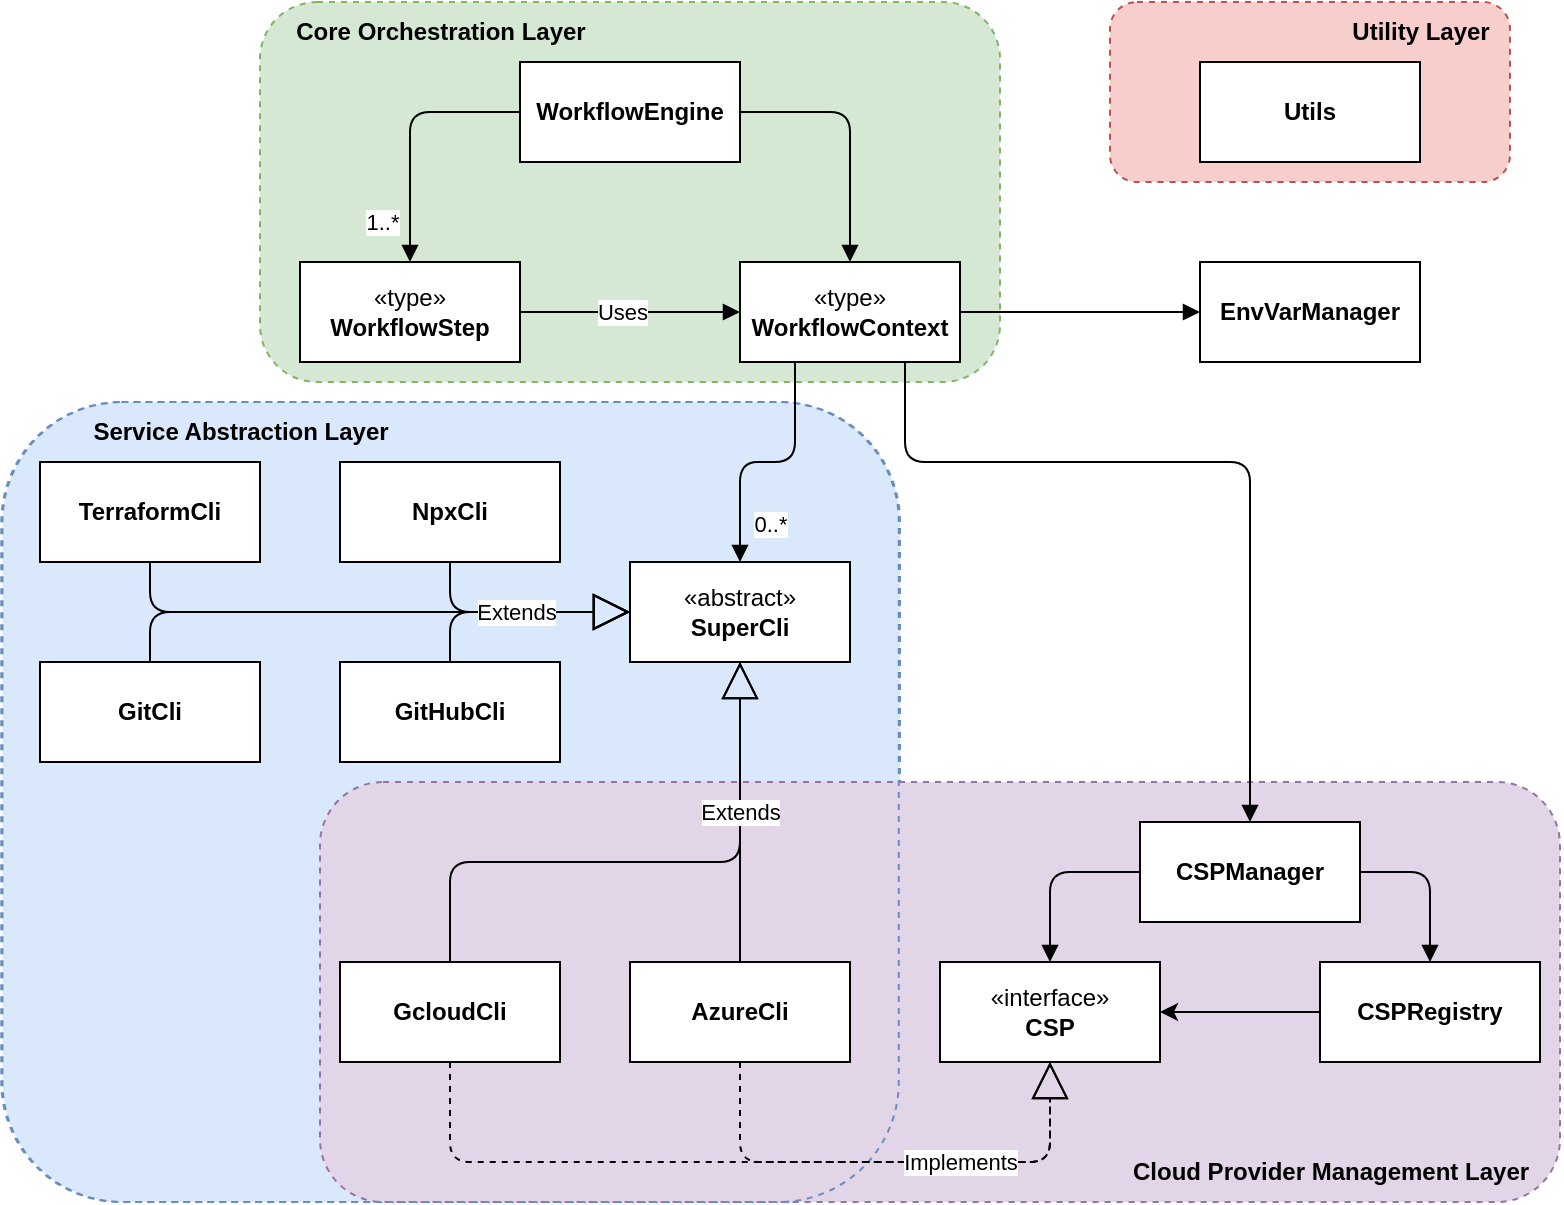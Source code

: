<mxfile>
    <diagram id="423UZ18-2qW-7-T26Xhx" name="Page-1">
        <mxGraphModel dx="983" dy="921" grid="1" gridSize="10" guides="1" tooltips="1" connect="1" arrows="1" fold="1" page="1" pageScale="1" pageWidth="850" pageHeight="1100" math="0" shadow="0">
            <root>
                <mxCell id="0"/>
                <mxCell id="1" parent="0"/>
                <mxCell id="124" value="" style="rounded=1;whiteSpace=wrap;html=1;dashed=1;fillColor=#f8cecc;strokeColor=#b85450;" vertex="1" parent="1">
                    <mxGeometry x="595" y="50" width="200" height="90" as="geometry"/>
                </mxCell>
                <mxCell id="77" value="" style="rounded=1;whiteSpace=wrap;html=1;dashed=1;fillColor=#dae8fc;strokeColor=#6c8ebf;" parent="1" vertex="1">
                    <mxGeometry x="41.25" y="250" width="448.75" height="400" as="geometry"/>
                </mxCell>
                <mxCell id="94" value="" style="rounded=1;whiteSpace=wrap;html=1;dashed=1;fillColor=#e1d5e7;strokeColor=#9673a6;" parent="1" vertex="1">
                    <mxGeometry x="200" y="440" width="620" height="210" as="geometry"/>
                </mxCell>
                <mxCell id="96" value="" style="rounded=1;whiteSpace=wrap;html=1;dashed=1;fillColor=none;strokeColor=#6c8ebf;" parent="1" vertex="1">
                    <mxGeometry x="40.63" y="250" width="448.75" height="400" as="geometry"/>
                </mxCell>
                <mxCell id="95" value="" style="rounded=1;whiteSpace=wrap;html=1;dashed=1;fillColor=#d5e8d4;strokeColor=#82b366;" parent="1" vertex="1">
                    <mxGeometry x="170" y="50" width="370" height="190" as="geometry"/>
                </mxCell>
                <mxCell id="2" value="&lt;b&gt;Utils&lt;/b&gt;" style="html=1;whiteSpace=wrap;" parent="1" vertex="1">
                    <mxGeometry x="640" y="80" width="110" height="50" as="geometry"/>
                </mxCell>
                <mxCell id="3" value="&lt;b&gt;WorkflowEngine&lt;/b&gt;" style="html=1;whiteSpace=wrap;" parent="1" vertex="1">
                    <mxGeometry x="300" y="80" width="110" height="50" as="geometry"/>
                </mxCell>
                <mxCell id="5" value="«type»&lt;br&gt;&lt;b&gt;WorkflowStep&lt;/b&gt;" style="html=1;whiteSpace=wrap;" parent="1" vertex="1">
                    <mxGeometry x="190" y="180" width="110" height="50" as="geometry"/>
                </mxCell>
                <mxCell id="6" value="«type»&lt;br&gt;&lt;b&gt;WorkflowContext&lt;/b&gt;" style="html=1;whiteSpace=wrap;" parent="1" vertex="1">
                    <mxGeometry x="410" y="180" width="110" height="50" as="geometry"/>
                </mxCell>
                <mxCell id="7" value="&lt;b&gt;EnvVarManager&lt;/b&gt;" style="html=1;whiteSpace=wrap;" parent="1" vertex="1">
                    <mxGeometry x="640" y="180" width="110" height="50" as="geometry"/>
                </mxCell>
                <mxCell id="28" value="" style="endArrow=block;endFill=1;html=1;edgeStyle=orthogonalEdgeStyle;align=left;verticalAlign=top;exitX=1;exitY=0.5;exitDx=0;exitDy=0;" parent="1" source="3" target="6" edge="1">
                    <mxGeometry x="-0.846" y="25" relative="1" as="geometry">
                        <mxPoint x="338" y="140" as="sourcePoint"/>
                        <mxPoint x="275" y="190" as="targetPoint"/>
                        <mxPoint as="offset"/>
                    </mxGeometry>
                </mxCell>
                <mxCell id="31" value="&lt;div&gt;&lt;br&gt;&lt;/div&gt;" style="endArrow=block;endFill=1;html=1;edgeStyle=orthogonalEdgeStyle;align=left;verticalAlign=top;exitX=1;exitY=0.5;exitDx=0;exitDy=0;entryX=0;entryY=0.5;entryDx=0;entryDy=0;" parent="1" source="5" target="6" edge="1">
                    <mxGeometry x="-0.273" y="-5" relative="1" as="geometry">
                        <mxPoint x="230" y="240" as="sourcePoint"/>
                        <mxPoint x="390" y="240" as="targetPoint"/>
                        <mxPoint as="offset"/>
                    </mxGeometry>
                </mxCell>
                <mxCell id="114" value="Uses" style="edgeLabel;html=1;align=center;verticalAlign=middle;resizable=0;points=[];" parent="31" vertex="1" connectable="0">
                    <mxGeometry x="-0.268" y="-4" relative="1" as="geometry">
                        <mxPoint x="10" y="-4" as="offset"/>
                    </mxGeometry>
                </mxCell>
                <mxCell id="33" value="«abstract»&lt;br&gt;&lt;b&gt;SuperCli&lt;/b&gt;" style="html=1;whiteSpace=wrap;" parent="1" vertex="1">
                    <mxGeometry x="355" y="330" width="110" height="50" as="geometry"/>
                </mxCell>
                <mxCell id="34" value="&lt;b&gt;AzureCli&lt;/b&gt;" style="html=1;whiteSpace=wrap;" parent="1" vertex="1">
                    <mxGeometry x="355" y="530" width="110" height="50" as="geometry"/>
                </mxCell>
                <mxCell id="35" value="&lt;b&gt;CSPManager&lt;/b&gt;" style="html=1;whiteSpace=wrap;" parent="1" vertex="1">
                    <mxGeometry x="610" y="460" width="110" height="50" as="geometry"/>
                </mxCell>
                <mxCell id="67" style="edgeStyle=none;html=1;entryX=1;entryY=0.5;entryDx=0;entryDy=0;" parent="1" source="36" target="37" edge="1">
                    <mxGeometry relative="1" as="geometry">
                        <mxPoint x="600" y="530" as="targetPoint"/>
                        <Array as="points">
                            <mxPoint x="660" y="555"/>
                        </Array>
                    </mxGeometry>
                </mxCell>
                <mxCell id="36" value="&lt;b&gt;CSPRegistry&lt;/b&gt;" style="html=1;whiteSpace=wrap;" parent="1" vertex="1">
                    <mxGeometry x="700" y="530" width="110" height="50" as="geometry"/>
                </mxCell>
                <mxCell id="37" value="«interface»&lt;br&gt;&lt;b&gt;CSP&lt;/b&gt;" style="html=1;whiteSpace=wrap;" parent="1" vertex="1">
                    <mxGeometry x="510" y="530" width="110" height="50" as="geometry"/>
                </mxCell>
                <mxCell id="38" value="&lt;b&gt;GcloudCli&lt;/b&gt;" style="html=1;whiteSpace=wrap;" parent="1" vertex="1">
                    <mxGeometry x="210" y="530" width="110" height="50" as="geometry"/>
                </mxCell>
                <mxCell id="39" value="&lt;b&gt;TerraformCli&lt;/b&gt;" style="html=1;whiteSpace=wrap;" parent="1" vertex="1">
                    <mxGeometry x="60" y="280" width="110" height="50" as="geometry"/>
                </mxCell>
                <mxCell id="41" value="&lt;b&gt;GitCli&lt;/b&gt;" style="html=1;whiteSpace=wrap;" parent="1" vertex="1">
                    <mxGeometry x="60" y="380" width="110" height="50" as="geometry"/>
                </mxCell>
                <mxCell id="42" value="&lt;b&gt;GitHubCli&lt;/b&gt;" style="html=1;whiteSpace=wrap;" parent="1" vertex="1">
                    <mxGeometry x="210" y="380" width="110" height="50" as="geometry"/>
                </mxCell>
                <mxCell id="53" value="" style="endArrow=block;endSize=16;endFill=0;html=1;exitX=0.5;exitY=1;exitDx=0;exitDy=0;entryX=0;entryY=0.5;entryDx=0;entryDy=0;" parent="1" source="40" target="33" edge="1">
                    <mxGeometry width="160" relative="1" as="geometry">
                        <mxPoint x="220" y="445" as="sourcePoint"/>
                        <mxPoint x="240" y="360" as="targetPoint"/>
                        <Array as="points">
                            <mxPoint x="265" y="355"/>
                        </Array>
                    </mxGeometry>
                </mxCell>
                <mxCell id="64" value="" style="endArrow=block;endFill=1;html=1;edgeStyle=orthogonalEdgeStyle;align=left;verticalAlign=top;exitX=0;exitY=0.5;exitDx=0;exitDy=0;" parent="1" source="35" edge="1">
                    <mxGeometry x="-0.273" y="-50" relative="1" as="geometry">
                        <mxPoint x="515" y="392.5" as="sourcePoint"/>
                        <mxPoint x="565" y="530" as="targetPoint"/>
                        <mxPoint as="offset"/>
                        <Array as="points">
                            <mxPoint x="565" y="485"/>
                        </Array>
                    </mxGeometry>
                </mxCell>
                <mxCell id="70" value="" style="endArrow=block;endFill=1;html=1;edgeStyle=orthogonalEdgeStyle;align=left;verticalAlign=top;exitX=1;exitY=0.5;exitDx=0;exitDy=0;entryX=0.5;entryY=0;entryDx=0;entryDy=0;" parent="1" source="35" target="36" edge="1">
                    <mxGeometry x="0.158" y="15" relative="1" as="geometry">
                        <mxPoint x="575" y="430" as="sourcePoint"/>
                        <mxPoint x="575" y="540" as="targetPoint"/>
                        <mxPoint as="offset"/>
                        <Array as="points">
                            <mxPoint x="755" y="485"/>
                        </Array>
                    </mxGeometry>
                </mxCell>
                <mxCell id="40" value="&lt;b&gt;NpxCli&lt;/b&gt;" style="html=1;whiteSpace=wrap;" parent="1" vertex="1">
                    <mxGeometry x="210" y="280" width="110" height="50" as="geometry"/>
                </mxCell>
                <mxCell id="89" value="" style="endArrow=block;endSize=16;endFill=0;html=1;exitX=0.5;exitY=1;exitDx=0;exitDy=0;entryX=0;entryY=0.5;entryDx=0;entryDy=0;" parent="1" source="39" target="33" edge="1">
                    <mxGeometry width="160" relative="1" as="geometry">
                        <mxPoint x="110" y="330" as="sourcePoint"/>
                        <mxPoint x="200" y="355" as="targetPoint"/>
                        <Array as="points">
                            <mxPoint x="115" y="355"/>
                        </Array>
                    </mxGeometry>
                </mxCell>
                <mxCell id="90" value="" style="endArrow=block;endSize=16;endFill=0;html=1;exitX=0.5;exitY=0;exitDx=0;exitDy=0;entryX=0;entryY=0.5;entryDx=0;entryDy=0;" parent="1" source="41" target="33" edge="1">
                    <mxGeometry width="160" relative="1" as="geometry">
                        <mxPoint x="125" y="340" as="sourcePoint"/>
                        <mxPoint x="365" y="365" as="targetPoint"/>
                        <Array as="points">
                            <mxPoint x="115" y="355"/>
                        </Array>
                    </mxGeometry>
                </mxCell>
                <mxCell id="97" value="Service Abstraction Layer" style="text;html=1;align=center;verticalAlign=middle;resizable=0;points=[];autosize=1;strokeColor=none;fillColor=none;fontStyle=1" parent="1" vertex="1">
                    <mxGeometry x="80" y="250" width="160" height="30" as="geometry"/>
                </mxCell>
                <mxCell id="98" value="Cloud Provider Management Layer" style="text;html=1;align=center;verticalAlign=middle;resizable=0;points=[];autosize=1;strokeColor=none;fillColor=none;fontStyle=1" parent="1" vertex="1">
                    <mxGeometry x="600" y="620" width="210" height="30" as="geometry"/>
                </mxCell>
                <mxCell id="99" value="Core Orchestration Layer" style="text;html=1;align=center;verticalAlign=middle;resizable=0;points=[];autosize=1;strokeColor=none;fillColor=none;fontStyle=1" parent="1" vertex="1">
                    <mxGeometry x="180" y="50" width="160" height="30" as="geometry"/>
                </mxCell>
                <mxCell id="108" value="" style="endArrow=block;endSize=16;endFill=0;html=1;exitX=0.5;exitY=0;exitDx=0;exitDy=0;entryX=0.5;entryY=1;entryDx=0;entryDy=0;" parent="1" source="38" target="33" edge="1">
                    <mxGeometry width="160" relative="1" as="geometry">
                        <mxPoint x="275" y="390" as="sourcePoint"/>
                        <mxPoint x="365" y="365" as="targetPoint"/>
                        <Array as="points">
                            <mxPoint x="265" y="480"/>
                            <mxPoint x="410" y="480"/>
                        </Array>
                    </mxGeometry>
                </mxCell>
                <mxCell id="110" value="Extends" style="endArrow=block;endSize=16;endFill=0;html=1;exitX=0.5;exitY=0;exitDx=0;exitDy=0;" parent="1" source="34" edge="1">
                    <mxGeometry width="160" relative="1" as="geometry">
                        <mxPoint x="340" y="480" as="sourcePoint"/>
                        <mxPoint x="410" y="380" as="targetPoint"/>
                    </mxGeometry>
                </mxCell>
                <mxCell id="111" value="Extends" style="endArrow=block;endSize=16;endFill=0;html=1;exitX=0.5;exitY=0;exitDx=0;exitDy=0;entryX=0;entryY=0.5;entryDx=0;entryDy=0;" parent="1" source="42" target="33" edge="1">
                    <mxGeometry width="160" relative="1" as="geometry">
                        <mxPoint x="350" y="440" as="sourcePoint"/>
                        <mxPoint x="510" y="440" as="targetPoint"/>
                        <Array as="points">
                            <mxPoint x="265" y="355"/>
                        </Array>
                    </mxGeometry>
                </mxCell>
                <mxCell id="113" value="" style="endArrow=block;endSize=16;endFill=0;html=1;exitX=0.5;exitY=1;exitDx=0;exitDy=0;dashed=1;entryX=0.5;entryY=1;entryDx=0;entryDy=0;" parent="1" source="38" target="37" edge="1">
                    <mxGeometry width="160" relative="1" as="geometry">
                        <mxPoint x="270" y="580" as="sourcePoint"/>
                        <mxPoint x="425" y="580" as="targetPoint"/>
                        <Array as="points">
                            <mxPoint x="265" y="630"/>
                            <mxPoint x="565" y="630"/>
                        </Array>
                    </mxGeometry>
                </mxCell>
                <mxCell id="112" value="Implements" style="endArrow=block;endSize=16;endFill=0;html=1;exitX=0.5;exitY=1;exitDx=0;exitDy=0;dashed=1;entryX=0.5;entryY=1;entryDx=0;entryDy=0;" parent="1" source="34" target="37" edge="1">
                    <mxGeometry x="0.255" width="160" relative="1" as="geometry">
                        <mxPoint x="420" y="540" as="sourcePoint"/>
                        <mxPoint x="560" y="580" as="targetPoint"/>
                        <Array as="points">
                            <mxPoint x="410" y="630"/>
                            <mxPoint x="565" y="630"/>
                        </Array>
                        <mxPoint as="offset"/>
                    </mxGeometry>
                </mxCell>
                <mxCell id="115" value="&lt;div&gt;&lt;br&gt;&lt;/div&gt;" style="endArrow=block;endFill=1;html=1;edgeStyle=orthogonalEdgeStyle;align=left;verticalAlign=top;exitX=0;exitY=0.5;exitDx=0;exitDy=0;entryX=0.5;entryY=0;entryDx=0;entryDy=0;" parent="1" source="3" target="5" edge="1">
                    <mxGeometry x="-0.273" y="-5" relative="1" as="geometry">
                        <mxPoint x="180" y="140" as="sourcePoint"/>
                        <mxPoint x="290" y="140" as="targetPoint"/>
                        <mxPoint as="offset"/>
                    </mxGeometry>
                </mxCell>
                <mxCell id="116" value="1..*" style="edgeLabel;html=1;align=center;verticalAlign=middle;resizable=0;points=[];" parent="115" vertex="1" connectable="0">
                    <mxGeometry x="-0.268" y="-4" relative="1" as="geometry">
                        <mxPoint x="-22" y="59" as="offset"/>
                    </mxGeometry>
                </mxCell>
                <mxCell id="117" value="&lt;div&gt;&lt;br&gt;&lt;/div&gt;" style="endArrow=block;endFill=1;html=1;edgeStyle=orthogonalEdgeStyle;align=left;verticalAlign=top;exitX=0.25;exitY=1;exitDx=0;exitDy=0;entryX=0.5;entryY=0;entryDx=0;entryDy=0;" parent="1" source="6" target="33" edge="1">
                    <mxGeometry x="-0.273" y="-5" relative="1" as="geometry">
                        <mxPoint x="575" y="330" as="sourcePoint"/>
                        <mxPoint x="520" y="405" as="targetPoint"/>
                        <mxPoint as="offset"/>
                    </mxGeometry>
                </mxCell>
                <mxCell id="118" value="0..*" style="edgeLabel;html=1;align=center;verticalAlign=middle;resizable=0;points=[];" parent="117" vertex="1" connectable="0">
                    <mxGeometry x="-0.268" y="-4" relative="1" as="geometry">
                        <mxPoint x="-9" y="34" as="offset"/>
                    </mxGeometry>
                </mxCell>
                <mxCell id="119" value="&lt;div&gt;&lt;br&gt;&lt;/div&gt;" style="endArrow=block;endFill=1;html=1;edgeStyle=orthogonalEdgeStyle;align=left;verticalAlign=top;exitX=0.75;exitY=1;exitDx=0;exitDy=0;entryX=0.5;entryY=0;entryDx=0;entryDy=0;" parent="1" source="6" target="35" edge="1">
                    <mxGeometry x="0.686" y="-15" relative="1" as="geometry">
                        <mxPoint x="448" y="240" as="sourcePoint"/>
                        <mxPoint x="420" y="340" as="targetPoint"/>
                        <mxPoint as="offset"/>
                        <Array as="points">
                            <mxPoint x="493" y="280"/>
                            <mxPoint x="665" y="280"/>
                        </Array>
                    </mxGeometry>
                </mxCell>
                <mxCell id="123" value="&lt;div&gt;&lt;br&gt;&lt;/div&gt;" style="endArrow=block;endFill=1;html=1;edgeStyle=orthogonalEdgeStyle;align=left;verticalAlign=top;exitX=1;exitY=0.5;exitDx=0;exitDy=0;entryX=0;entryY=0.5;entryDx=0;entryDy=0;" parent="1" source="6" target="7" edge="1">
                    <mxGeometry x="0.686" y="-15" relative="1" as="geometry">
                        <mxPoint x="530" y="193" as="sourcePoint"/>
                        <mxPoint x="700" y="220" as="targetPoint"/>
                        <mxPoint as="offset"/>
                        <Array as="points">
                            <mxPoint x="610" y="205"/>
                            <mxPoint x="610" y="205"/>
                        </Array>
                    </mxGeometry>
                </mxCell>
                <mxCell id="125" value="Utility Layer" style="text;html=1;align=center;verticalAlign=middle;resizable=0;points=[];autosize=1;strokeColor=none;fillColor=none;fontStyle=1" vertex="1" parent="1">
                    <mxGeometry x="705" y="50" width="90" height="30" as="geometry"/>
                </mxCell>
            </root>
        </mxGraphModel>
    </diagram>
</mxfile>